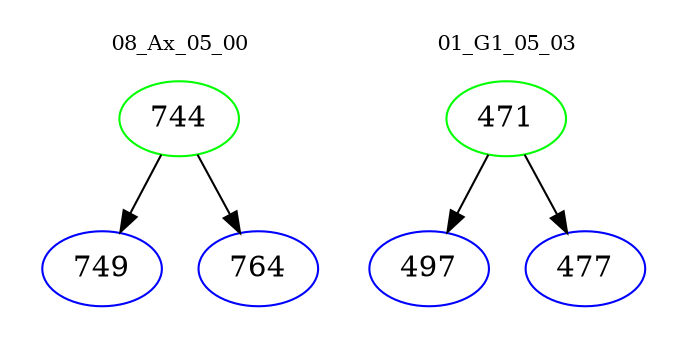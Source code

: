 digraph{
subgraph cluster_0 {
color = white
label = "08_Ax_05_00";
fontsize=10;
T0_744 [label="744", color="green"]
T0_744 -> T0_749 [color="black"]
T0_749 [label="749", color="blue"]
T0_744 -> T0_764 [color="black"]
T0_764 [label="764", color="blue"]
}
subgraph cluster_1 {
color = white
label = "01_G1_05_03";
fontsize=10;
T1_471 [label="471", color="green"]
T1_471 -> T1_497 [color="black"]
T1_497 [label="497", color="blue"]
T1_471 -> T1_477 [color="black"]
T1_477 [label="477", color="blue"]
}
}
